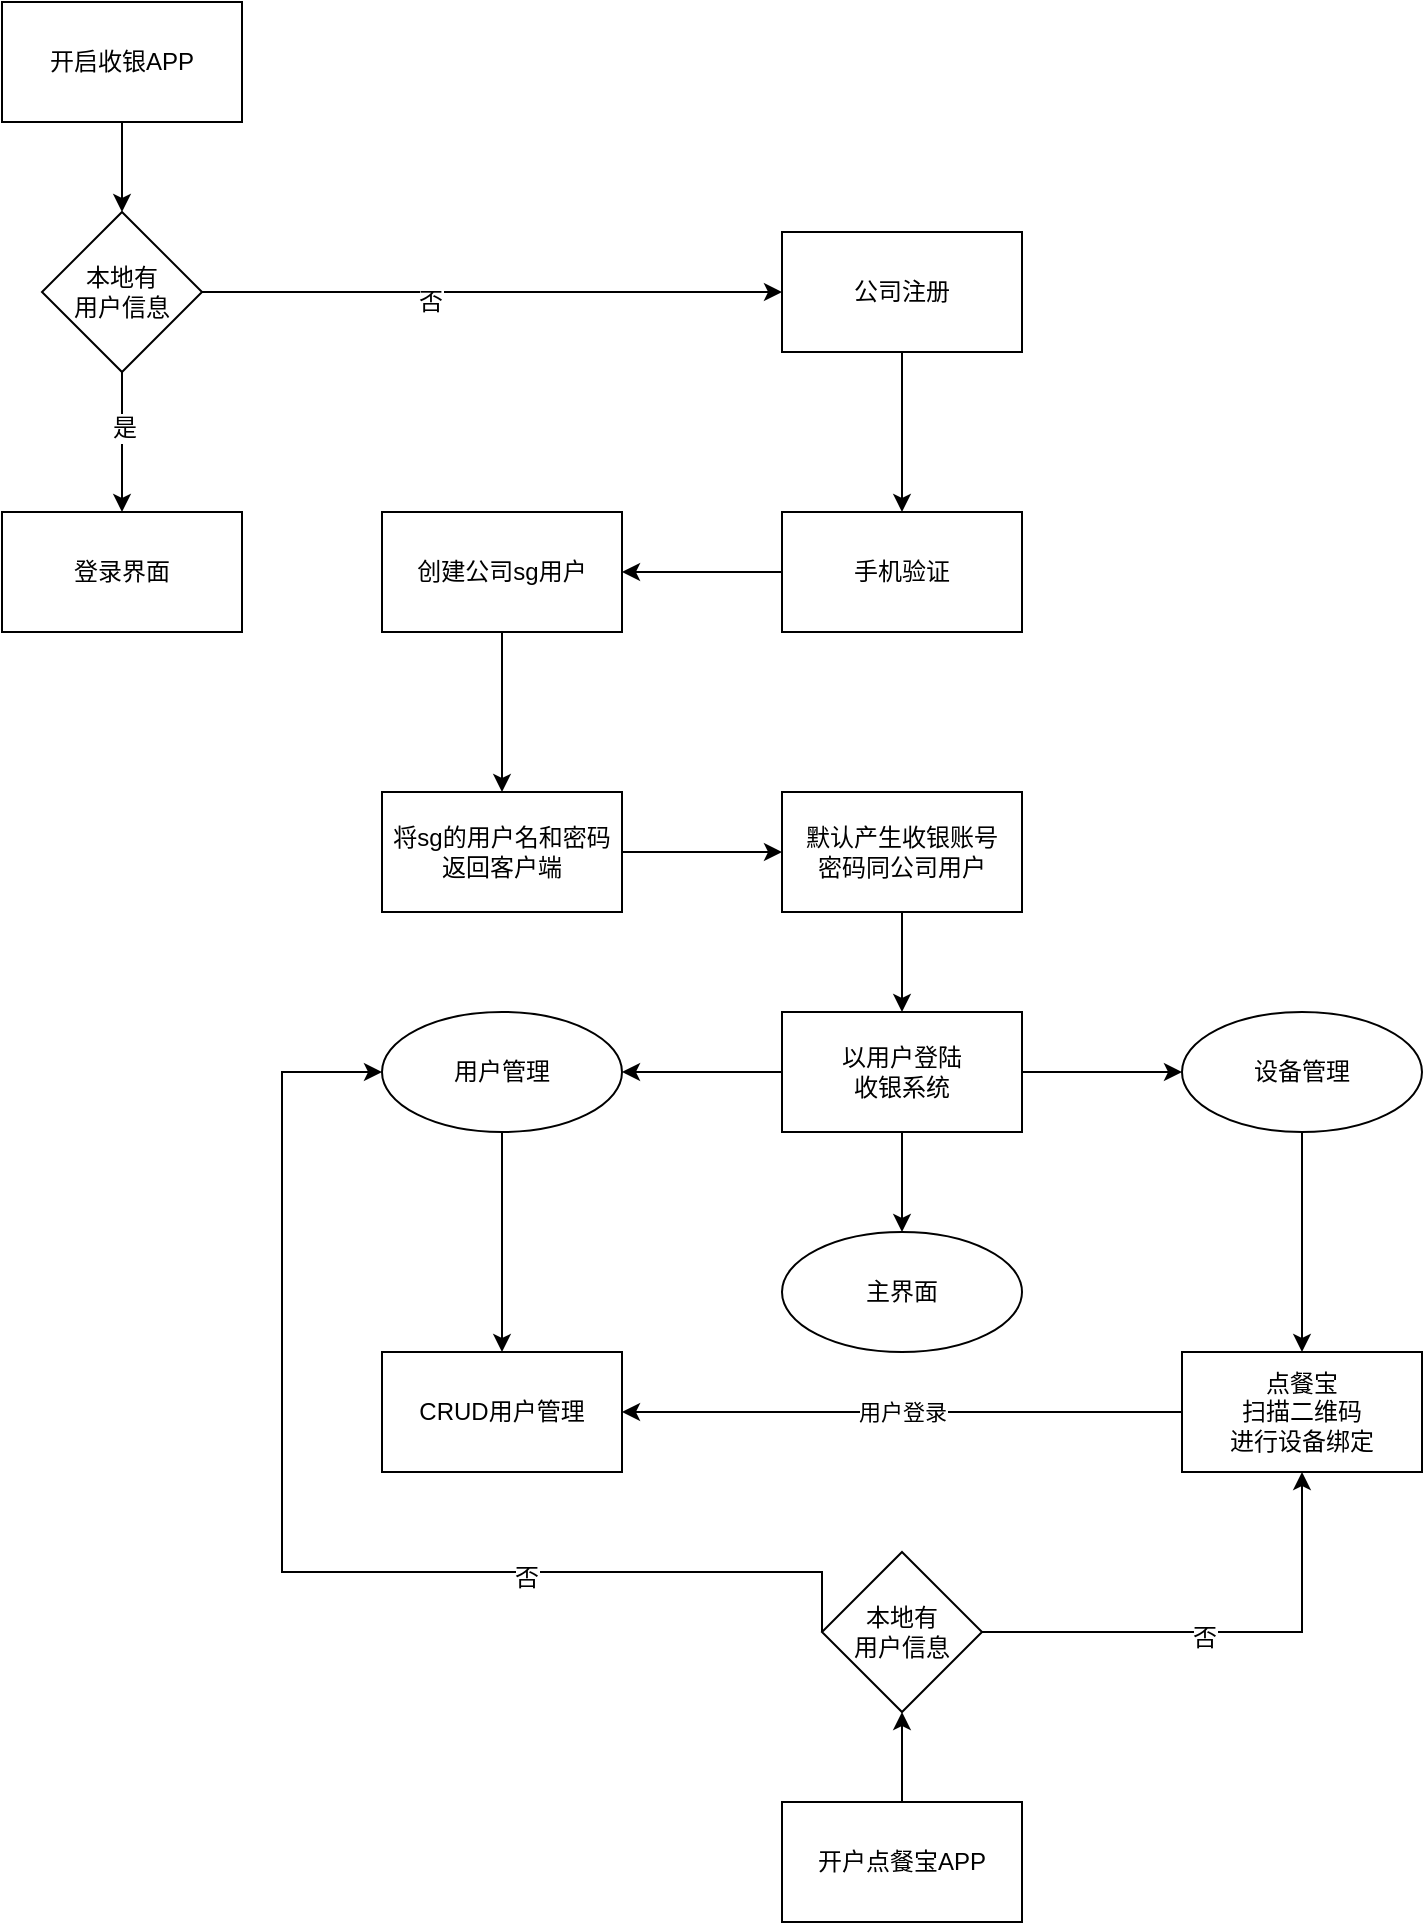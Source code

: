 <mxfile version="10.5.9" type="github"><diagram id="BWT51r5SF6vtr_4SbeMR" name="Page-1"><mxGraphModel dx="1011" dy="700" grid="1" gridSize="10" guides="1" tooltips="1" connect="1" arrows="1" fold="1" page="1" pageScale="1" pageWidth="850" pageHeight="1100" math="0" shadow="0"><root><mxCell id="0"/><mxCell id="1" parent="0"/><mxCell id="kDlv3nbVZnpNTba7Xp0x-3" value="" style="edgeStyle=orthogonalEdgeStyle;rounded=0;orthogonalLoop=1;jettySize=auto;html=1;" edge="1" parent="1" source="kDlv3nbVZnpNTba7Xp0x-1" target="kDlv3nbVZnpNTba7Xp0x-2"><mxGeometry relative="1" as="geometry"/></mxCell><mxCell id="kDlv3nbVZnpNTba7Xp0x-1" value="公司注册" style="rounded=0;whiteSpace=wrap;html=1;" vertex="1" parent="1"><mxGeometry x="455" y="195" width="120" height="60" as="geometry"/></mxCell><mxCell id="kDlv3nbVZnpNTba7Xp0x-9" value="" style="edgeStyle=orthogonalEdgeStyle;rounded=0;orthogonalLoop=1;jettySize=auto;html=1;" edge="1" parent="1" source="kDlv3nbVZnpNTba7Xp0x-2" target="kDlv3nbVZnpNTba7Xp0x-8"><mxGeometry relative="1" as="geometry"/></mxCell><mxCell id="kDlv3nbVZnpNTba7Xp0x-2" value="手机验证" style="rounded=0;whiteSpace=wrap;html=1;" vertex="1" parent="1"><mxGeometry x="455" y="335" width="120" height="60" as="geometry"/></mxCell><mxCell id="kDlv3nbVZnpNTba7Xp0x-11" value="" style="edgeStyle=orthogonalEdgeStyle;rounded=0;orthogonalLoop=1;jettySize=auto;html=1;" edge="1" parent="1" source="kDlv3nbVZnpNTba7Xp0x-8" target="kDlv3nbVZnpNTba7Xp0x-10"><mxGeometry relative="1" as="geometry"/></mxCell><mxCell id="kDlv3nbVZnpNTba7Xp0x-8" value="创建公司sg用户" style="rounded=0;whiteSpace=wrap;html=1;" vertex="1" parent="1"><mxGeometry x="255" y="335" width="120" height="60" as="geometry"/></mxCell><mxCell id="kDlv3nbVZnpNTba7Xp0x-12" style="edgeStyle=orthogonalEdgeStyle;rounded=0;orthogonalLoop=1;jettySize=auto;html=1;entryX=0;entryY=0.5;entryDx=0;entryDy=0;" edge="1" parent="1" source="kDlv3nbVZnpNTba7Xp0x-10" target="kDlv3nbVZnpNTba7Xp0x-4"><mxGeometry relative="1" as="geometry"/></mxCell><mxCell id="kDlv3nbVZnpNTba7Xp0x-10" value="将sg的用户名和密码&lt;br&gt;返回客户端&lt;br&gt;" style="rounded=0;whiteSpace=wrap;html=1;" vertex="1" parent="1"><mxGeometry x="255" y="475" width="120" height="60" as="geometry"/></mxCell><mxCell id="kDlv3nbVZnpNTba7Xp0x-7" value="" style="edgeStyle=orthogonalEdgeStyle;rounded=0;orthogonalLoop=1;jettySize=auto;html=1;" edge="1" parent="1" source="kDlv3nbVZnpNTba7Xp0x-4" target="kDlv3nbVZnpNTba7Xp0x-6"><mxGeometry relative="1" as="geometry"/></mxCell><mxCell id="kDlv3nbVZnpNTba7Xp0x-4" value="默认产生收银账号&lt;br&gt;密码同公司用户&lt;br&gt;" style="rounded=0;whiteSpace=wrap;html=1;" vertex="1" parent="1"><mxGeometry x="455" y="475" width="120" height="60" as="geometry"/></mxCell><mxCell id="kDlv3nbVZnpNTba7Xp0x-41" style="edgeStyle=orthogonalEdgeStyle;rounded=0;orthogonalLoop=1;jettySize=auto;html=1;entryX=1;entryY=0.5;entryDx=0;entryDy=0;" edge="1" parent="1" source="kDlv3nbVZnpNTba7Xp0x-6" target="kDlv3nbVZnpNTba7Xp0x-22"><mxGeometry relative="1" as="geometry"/></mxCell><mxCell id="kDlv3nbVZnpNTba7Xp0x-42" style="edgeStyle=orthogonalEdgeStyle;rounded=0;orthogonalLoop=1;jettySize=auto;html=1;entryX=0;entryY=0.5;entryDx=0;entryDy=0;" edge="1" parent="1" source="kDlv3nbVZnpNTba7Xp0x-6" target="kDlv3nbVZnpNTba7Xp0x-21"><mxGeometry relative="1" as="geometry"/></mxCell><mxCell id="kDlv3nbVZnpNTba7Xp0x-59" style="edgeStyle=orthogonalEdgeStyle;rounded=0;orthogonalLoop=1;jettySize=auto;html=1;entryX=0.5;entryY=0;entryDx=0;entryDy=0;" edge="1" parent="1" source="kDlv3nbVZnpNTba7Xp0x-6" target="kDlv3nbVZnpNTba7Xp0x-58"><mxGeometry relative="1" as="geometry"/></mxCell><mxCell id="kDlv3nbVZnpNTba7Xp0x-6" value="以用户登陆&lt;br&gt;收银系统&lt;br&gt;" style="rounded=0;whiteSpace=wrap;html=1;" vertex="1" parent="1"><mxGeometry x="455" y="585" width="120" height="60" as="geometry"/></mxCell><mxCell id="kDlv3nbVZnpNTba7Xp0x-45" value="用户登录" style="edgeStyle=orthogonalEdgeStyle;rounded=0;orthogonalLoop=1;jettySize=auto;html=1;entryX=1;entryY=0.5;entryDx=0;entryDy=0;" edge="1" parent="1" source="kDlv3nbVZnpNTba7Xp0x-17" target="kDlv3nbVZnpNTba7Xp0x-25"><mxGeometry relative="1" as="geometry"/></mxCell><mxCell id="kDlv3nbVZnpNTba7Xp0x-17" value="点餐宝&lt;br&gt;扫描二维码&lt;br&gt;进行设备绑定&lt;br&gt;" style="rounded=0;whiteSpace=wrap;html=1;" vertex="1" parent="1"><mxGeometry x="655" y="755" width="120" height="60" as="geometry"/></mxCell><mxCell id="kDlv3nbVZnpNTba7Xp0x-44" style="edgeStyle=orthogonalEdgeStyle;rounded=0;orthogonalLoop=1;jettySize=auto;html=1;" edge="1" parent="1" source="kDlv3nbVZnpNTba7Xp0x-21" target="kDlv3nbVZnpNTba7Xp0x-17"><mxGeometry relative="1" as="geometry"/></mxCell><mxCell id="kDlv3nbVZnpNTba7Xp0x-21" value="设备管理" style="ellipse;whiteSpace=wrap;html=1;" vertex="1" parent="1"><mxGeometry x="655" y="585" width="120" height="60" as="geometry"/></mxCell><mxCell id="kDlv3nbVZnpNTba7Xp0x-43" style="edgeStyle=orthogonalEdgeStyle;rounded=0;orthogonalLoop=1;jettySize=auto;html=1;entryX=0.5;entryY=0;entryDx=0;entryDy=0;" edge="1" parent="1" source="kDlv3nbVZnpNTba7Xp0x-22" target="kDlv3nbVZnpNTba7Xp0x-25"><mxGeometry relative="1" as="geometry"/></mxCell><mxCell id="kDlv3nbVZnpNTba7Xp0x-22" value="用户管理" style="ellipse;whiteSpace=wrap;html=1;" vertex="1" parent="1"><mxGeometry x="255" y="585" width="120" height="60" as="geometry"/></mxCell><mxCell id="kDlv3nbVZnpNTba7Xp0x-25" value="CRUD用户管理" style="rounded=0;whiteSpace=wrap;html=1;" vertex="1" parent="1"><mxGeometry x="255" y="755" width="120" height="60" as="geometry"/></mxCell><mxCell id="kDlv3nbVZnpNTba7Xp0x-35" style="edgeStyle=orthogonalEdgeStyle;rounded=0;orthogonalLoop=1;jettySize=auto;html=1;entryX=0.5;entryY=0;entryDx=0;entryDy=0;" edge="1" parent="1" source="kDlv3nbVZnpNTba7Xp0x-31" target="kDlv3nbVZnpNTba7Xp0x-32"><mxGeometry relative="1" as="geometry"/></mxCell><mxCell id="kDlv3nbVZnpNTba7Xp0x-31" value="开启收银APP" style="rounded=0;whiteSpace=wrap;html=1;" vertex="1" parent="1"><mxGeometry x="65" y="80" width="120" height="60" as="geometry"/></mxCell><mxCell id="kDlv3nbVZnpNTba7Xp0x-34" style="edgeStyle=orthogonalEdgeStyle;rounded=0;orthogonalLoop=1;jettySize=auto;html=1;entryX=0.5;entryY=0;entryDx=0;entryDy=0;" edge="1" parent="1" source="kDlv3nbVZnpNTba7Xp0x-32" target="kDlv3nbVZnpNTba7Xp0x-33"><mxGeometry relative="1" as="geometry"><mxPoint x="125" y="350" as="targetPoint"/></mxGeometry></mxCell><mxCell id="kDlv3nbVZnpNTba7Xp0x-36" value="是" style="text;html=1;resizable=0;points=[];align=center;verticalAlign=middle;labelBackgroundColor=#ffffff;" vertex="1" connectable="0" parent="kDlv3nbVZnpNTba7Xp0x-34"><mxGeometry x="-0.2" y="1" relative="1" as="geometry"><mxPoint as="offset"/></mxGeometry></mxCell><mxCell id="kDlv3nbVZnpNTba7Xp0x-39" style="edgeStyle=orthogonalEdgeStyle;rounded=0;orthogonalLoop=1;jettySize=auto;html=1;entryX=0;entryY=0.5;entryDx=0;entryDy=0;" edge="1" parent="1" source="kDlv3nbVZnpNTba7Xp0x-32" target="kDlv3nbVZnpNTba7Xp0x-1"><mxGeometry relative="1" as="geometry"><mxPoint x="425" y="180" as="targetPoint"/></mxGeometry></mxCell><mxCell id="kDlv3nbVZnpNTba7Xp0x-40" value="否" style="text;html=1;resizable=0;points=[];align=center;verticalAlign=middle;labelBackgroundColor=#ffffff;" vertex="1" connectable="0" parent="kDlv3nbVZnpNTba7Xp0x-39"><mxGeometry x="-0.213" y="5" relative="1" as="geometry"><mxPoint y="10" as="offset"/></mxGeometry></mxCell><mxCell id="kDlv3nbVZnpNTba7Xp0x-32" value="本地有&lt;br&gt;用户信息" style="rhombus;whiteSpace=wrap;html=1;" vertex="1" parent="1"><mxGeometry x="85" y="185" width="80" height="80" as="geometry"/></mxCell><mxCell id="kDlv3nbVZnpNTba7Xp0x-33" value="登录界面" style="rounded=0;whiteSpace=wrap;html=1;" vertex="1" parent="1"><mxGeometry x="65" y="335" width="120" height="60" as="geometry"/></mxCell><mxCell id="kDlv3nbVZnpNTba7Xp0x-50" value="" style="edgeStyle=orthogonalEdgeStyle;rounded=0;orthogonalLoop=1;jettySize=auto;html=1;" edge="1" parent="1" source="kDlv3nbVZnpNTba7Xp0x-46" target="kDlv3nbVZnpNTba7Xp0x-48"><mxGeometry relative="1" as="geometry"/></mxCell><mxCell id="kDlv3nbVZnpNTba7Xp0x-46" value="开户点餐宝APP" style="rounded=0;whiteSpace=wrap;html=1;" vertex="1" parent="1"><mxGeometry x="455" y="980" width="120" height="60" as="geometry"/></mxCell><mxCell id="kDlv3nbVZnpNTba7Xp0x-53" style="edgeStyle=orthogonalEdgeStyle;rounded=0;orthogonalLoop=1;jettySize=auto;html=1;entryX=0.5;entryY=1;entryDx=0;entryDy=0;" edge="1" parent="1" source="kDlv3nbVZnpNTba7Xp0x-48" target="kDlv3nbVZnpNTba7Xp0x-17"><mxGeometry relative="1" as="geometry"/></mxCell><mxCell id="kDlv3nbVZnpNTba7Xp0x-54" value="否" style="text;html=1;resizable=0;points=[];align=center;verticalAlign=middle;labelBackgroundColor=#ffffff;" vertex="1" connectable="0" parent="kDlv3nbVZnpNTba7Xp0x-53"><mxGeometry x="-0.078" y="-3" relative="1" as="geometry"><mxPoint as="offset"/></mxGeometry></mxCell><mxCell id="kDlv3nbVZnpNTba7Xp0x-55" style="edgeStyle=orthogonalEdgeStyle;rounded=0;orthogonalLoop=1;jettySize=auto;html=1;exitX=0;exitY=0.5;exitDx=0;exitDy=0;entryX=0;entryY=0.5;entryDx=0;entryDy=0;" edge="1" parent="1" source="kDlv3nbVZnpNTba7Xp0x-48" target="kDlv3nbVZnpNTba7Xp0x-22"><mxGeometry relative="1" as="geometry"><Array as="points"><mxPoint x="205" y="865"/><mxPoint x="205" y="615"/></Array></mxGeometry></mxCell><mxCell id="kDlv3nbVZnpNTba7Xp0x-56" value="否" style="text;html=1;resizable=0;points=[];align=center;verticalAlign=middle;labelBackgroundColor=#ffffff;" vertex="1" connectable="0" parent="kDlv3nbVZnpNTba7Xp0x-55"><mxGeometry x="-0.405" y="3" relative="1" as="geometry"><mxPoint as="offset"/></mxGeometry></mxCell><mxCell id="kDlv3nbVZnpNTba7Xp0x-48" value="本地有&lt;br&gt;用户信息" style="rhombus;whiteSpace=wrap;html=1;" vertex="1" parent="1"><mxGeometry x="475" y="855" width="80" height="80" as="geometry"/></mxCell><mxCell id="kDlv3nbVZnpNTba7Xp0x-58" value="主界面" style="ellipse;whiteSpace=wrap;html=1;" vertex="1" parent="1"><mxGeometry x="455" y="695" width="120" height="60" as="geometry"/></mxCell></root></mxGraphModel></diagram></mxfile>
